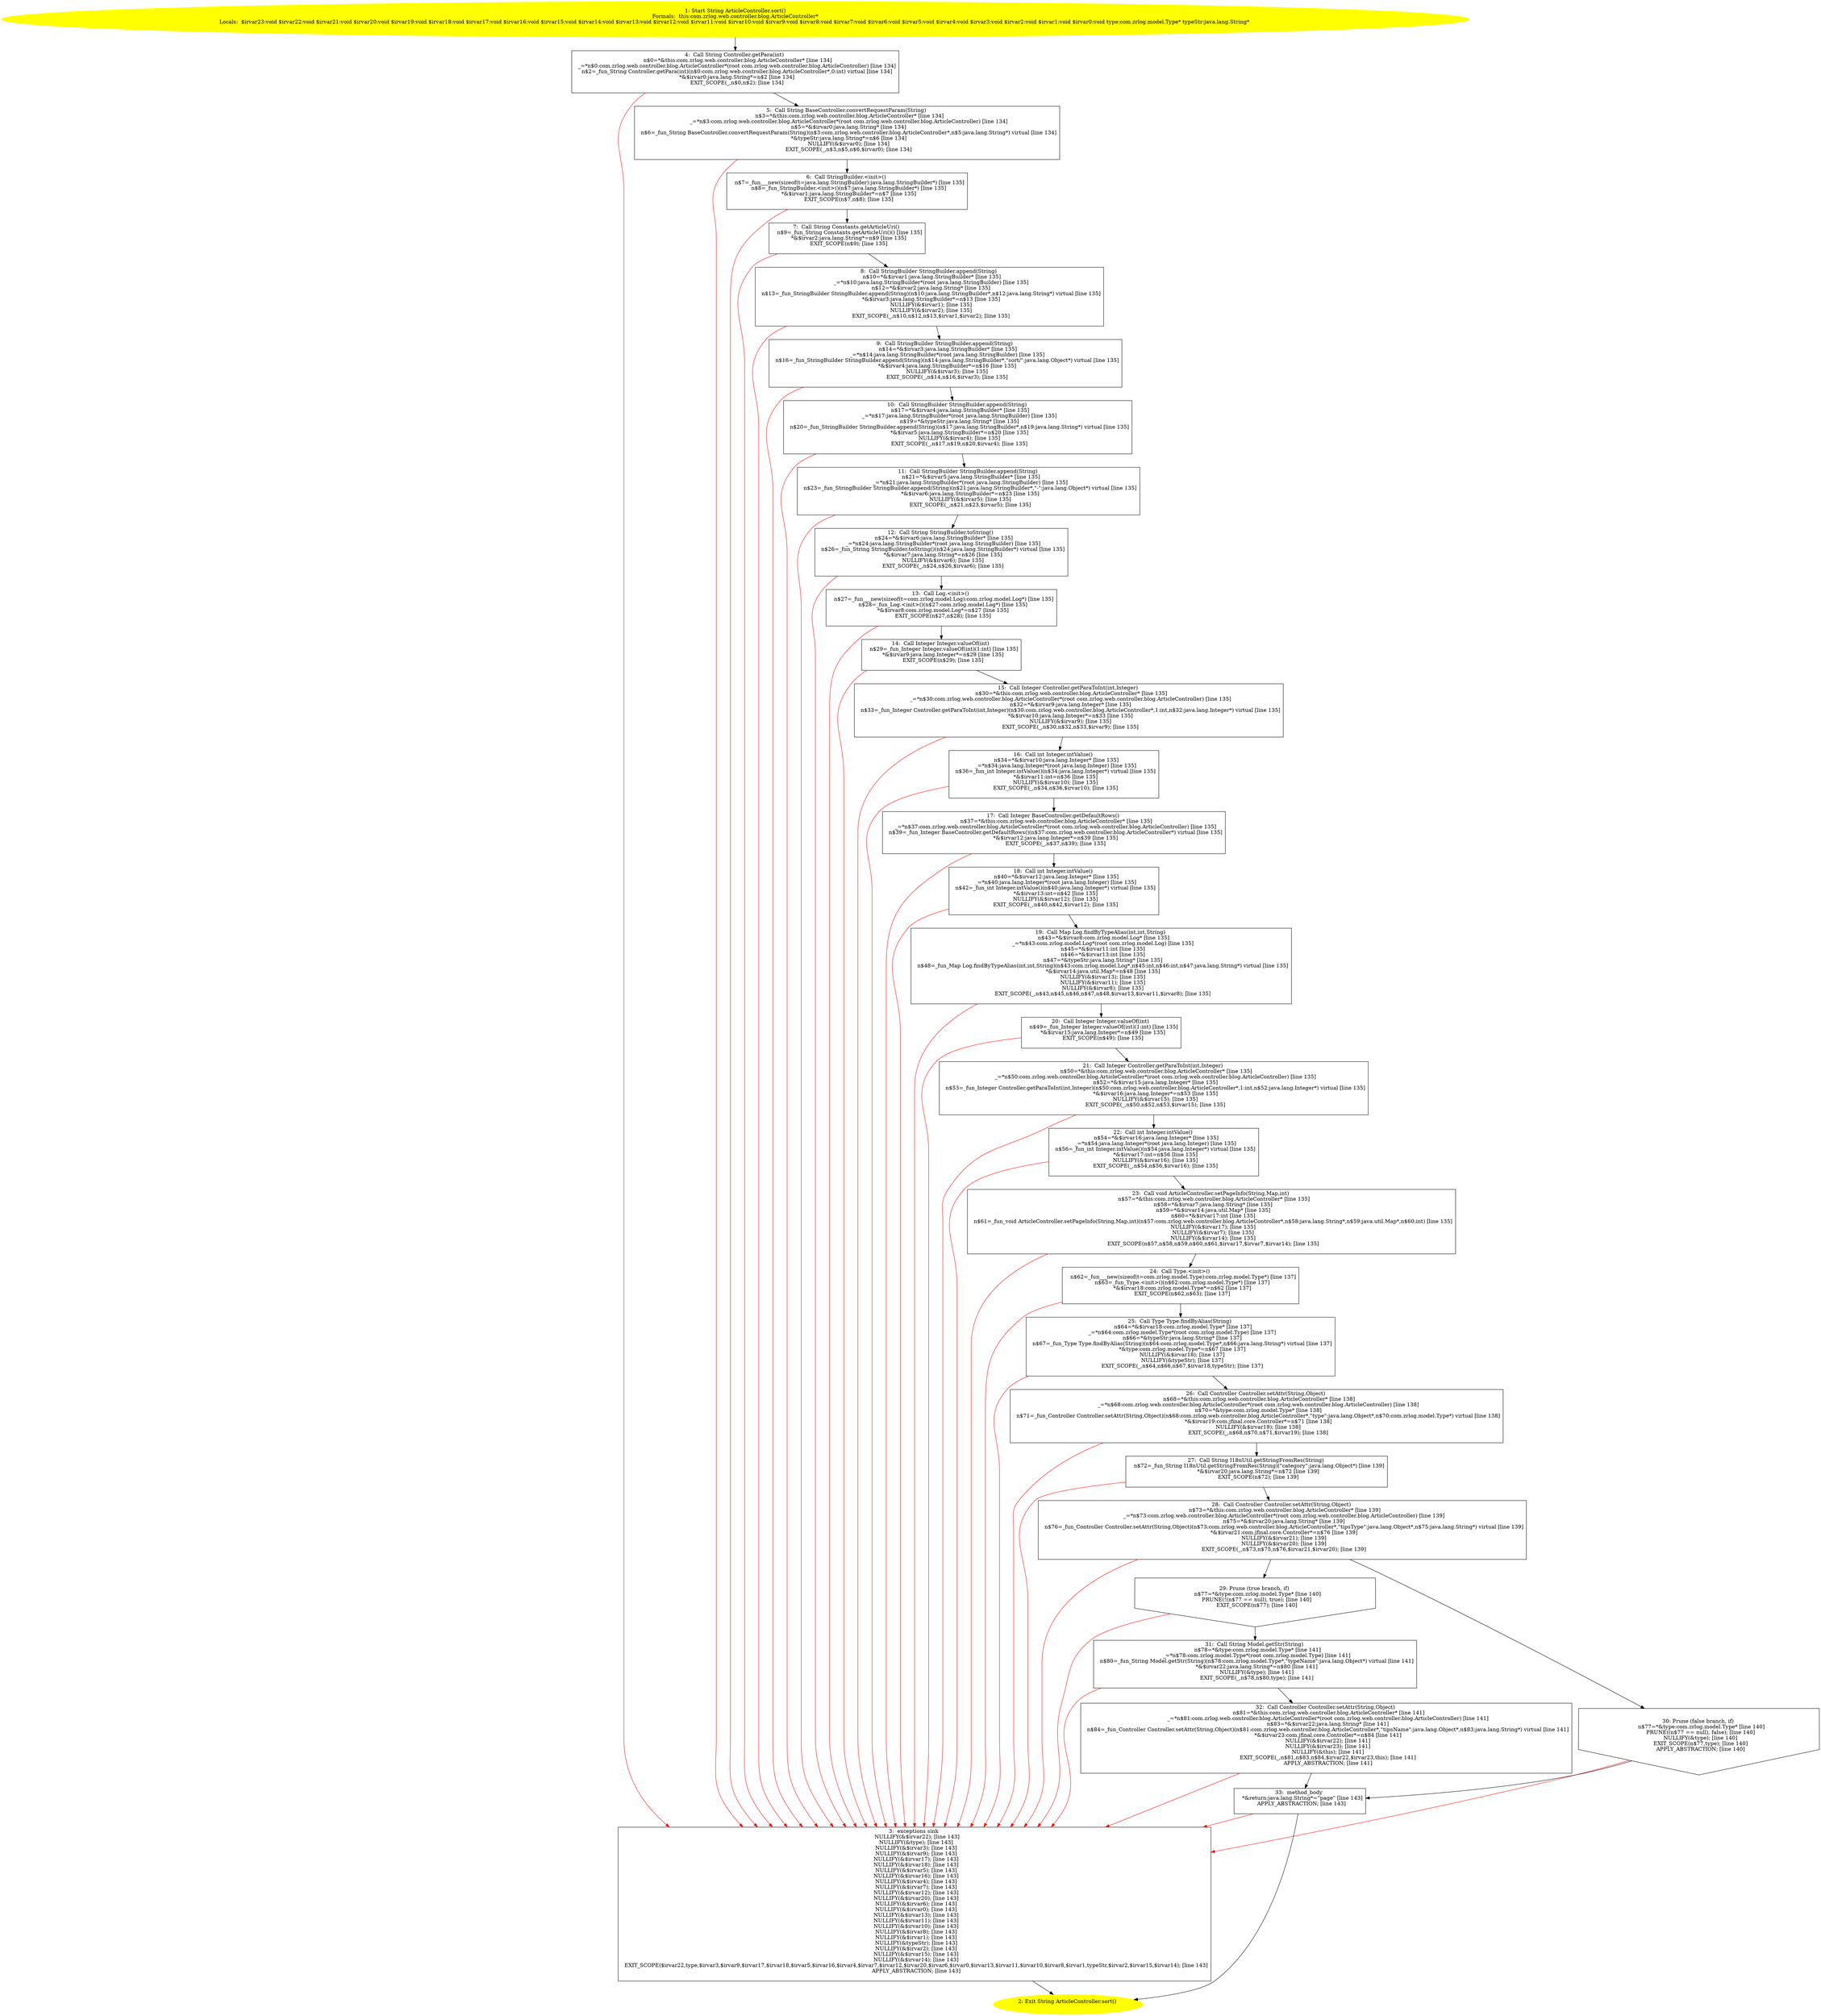 /* @generated */
digraph cfg {
"com.zrlog.web.controller.blog.ArticleController.sort():java.lang.String.31a23550a6ac3a9e0a73d990c2d5e914_1" [label="1: Start String ArticleController.sort()\nFormals:  this:com.zrlog.web.controller.blog.ArticleController*\nLocals:  $irvar23:void $irvar22:void $irvar21:void $irvar20:void $irvar19:void $irvar18:void $irvar17:void $irvar16:void $irvar15:void $irvar14:void $irvar13:void $irvar12:void $irvar11:void $irvar10:void $irvar9:void $irvar8:void $irvar7:void $irvar6:void $irvar5:void $irvar4:void $irvar3:void $irvar2:void $irvar1:void $irvar0:void type:com.zrlog.model.Type* typeStr:java.lang.String* \n  " color=yellow style=filled]
	

	 "com.zrlog.web.controller.blog.ArticleController.sort():java.lang.String.31a23550a6ac3a9e0a73d990c2d5e914_1" -> "com.zrlog.web.controller.blog.ArticleController.sort():java.lang.String.31a23550a6ac3a9e0a73d990c2d5e914_4" ;
"com.zrlog.web.controller.blog.ArticleController.sort():java.lang.String.31a23550a6ac3a9e0a73d990c2d5e914_2" [label="2: Exit String ArticleController.sort() \n  " color=yellow style=filled]
	

"com.zrlog.web.controller.blog.ArticleController.sort():java.lang.String.31a23550a6ac3a9e0a73d990c2d5e914_3" [label="3:  exceptions sink \n   NULLIFY(&$irvar22); [line 143]\n  NULLIFY(&type); [line 143]\n  NULLIFY(&$irvar3); [line 143]\n  NULLIFY(&$irvar9); [line 143]\n  NULLIFY(&$irvar17); [line 143]\n  NULLIFY(&$irvar18); [line 143]\n  NULLIFY(&$irvar5); [line 143]\n  NULLIFY(&$irvar16); [line 143]\n  NULLIFY(&$irvar4); [line 143]\n  NULLIFY(&$irvar7); [line 143]\n  NULLIFY(&$irvar12); [line 143]\n  NULLIFY(&$irvar20); [line 143]\n  NULLIFY(&$irvar6); [line 143]\n  NULLIFY(&$irvar0); [line 143]\n  NULLIFY(&$irvar13); [line 143]\n  NULLIFY(&$irvar11); [line 143]\n  NULLIFY(&$irvar10); [line 143]\n  NULLIFY(&$irvar8); [line 143]\n  NULLIFY(&$irvar1); [line 143]\n  NULLIFY(&typeStr); [line 143]\n  NULLIFY(&$irvar2); [line 143]\n  NULLIFY(&$irvar15); [line 143]\n  NULLIFY(&$irvar14); [line 143]\n  EXIT_SCOPE($irvar22,type,$irvar3,$irvar9,$irvar17,$irvar18,$irvar5,$irvar16,$irvar4,$irvar7,$irvar12,$irvar20,$irvar6,$irvar0,$irvar13,$irvar11,$irvar10,$irvar8,$irvar1,typeStr,$irvar2,$irvar15,$irvar14); [line 143]\n  APPLY_ABSTRACTION; [line 143]\n " shape="box"]
	

	 "com.zrlog.web.controller.blog.ArticleController.sort():java.lang.String.31a23550a6ac3a9e0a73d990c2d5e914_3" -> "com.zrlog.web.controller.blog.ArticleController.sort():java.lang.String.31a23550a6ac3a9e0a73d990c2d5e914_2" ;
"com.zrlog.web.controller.blog.ArticleController.sort():java.lang.String.31a23550a6ac3a9e0a73d990c2d5e914_4" [label="4:  Call String Controller.getPara(int) \n   n$0=*&this:com.zrlog.web.controller.blog.ArticleController* [line 134]\n  _=*n$0:com.zrlog.web.controller.blog.ArticleController*(root com.zrlog.web.controller.blog.ArticleController) [line 134]\n  n$2=_fun_String Controller.getPara(int)(n$0:com.zrlog.web.controller.blog.ArticleController*,0:int) virtual [line 134]\n  *&$irvar0:java.lang.String*=n$2 [line 134]\n  EXIT_SCOPE(_,n$0,n$2); [line 134]\n " shape="box"]
	

	 "com.zrlog.web.controller.blog.ArticleController.sort():java.lang.String.31a23550a6ac3a9e0a73d990c2d5e914_4" -> "com.zrlog.web.controller.blog.ArticleController.sort():java.lang.String.31a23550a6ac3a9e0a73d990c2d5e914_5" ;
	 "com.zrlog.web.controller.blog.ArticleController.sort():java.lang.String.31a23550a6ac3a9e0a73d990c2d5e914_4" -> "com.zrlog.web.controller.blog.ArticleController.sort():java.lang.String.31a23550a6ac3a9e0a73d990c2d5e914_3" [color="red" ];
"com.zrlog.web.controller.blog.ArticleController.sort():java.lang.String.31a23550a6ac3a9e0a73d990c2d5e914_5" [label="5:  Call String BaseController.convertRequestParam(String) \n   n$3=*&this:com.zrlog.web.controller.blog.ArticleController* [line 134]\n  _=*n$3:com.zrlog.web.controller.blog.ArticleController*(root com.zrlog.web.controller.blog.ArticleController) [line 134]\n  n$5=*&$irvar0:java.lang.String* [line 134]\n  n$6=_fun_String BaseController.convertRequestParam(String)(n$3:com.zrlog.web.controller.blog.ArticleController*,n$5:java.lang.String*) virtual [line 134]\n  *&typeStr:java.lang.String*=n$6 [line 134]\n  NULLIFY(&$irvar0); [line 134]\n  EXIT_SCOPE(_,n$3,n$5,n$6,$irvar0); [line 134]\n " shape="box"]
	

	 "com.zrlog.web.controller.blog.ArticleController.sort():java.lang.String.31a23550a6ac3a9e0a73d990c2d5e914_5" -> "com.zrlog.web.controller.blog.ArticleController.sort():java.lang.String.31a23550a6ac3a9e0a73d990c2d5e914_6" ;
	 "com.zrlog.web.controller.blog.ArticleController.sort():java.lang.String.31a23550a6ac3a9e0a73d990c2d5e914_5" -> "com.zrlog.web.controller.blog.ArticleController.sort():java.lang.String.31a23550a6ac3a9e0a73d990c2d5e914_3" [color="red" ];
"com.zrlog.web.controller.blog.ArticleController.sort():java.lang.String.31a23550a6ac3a9e0a73d990c2d5e914_6" [label="6:  Call StringBuilder.<init>() \n   n$7=_fun___new(sizeof(t=java.lang.StringBuilder):java.lang.StringBuilder*) [line 135]\n  n$8=_fun_StringBuilder.<init>()(n$7:java.lang.StringBuilder*) [line 135]\n  *&$irvar1:java.lang.StringBuilder*=n$7 [line 135]\n  EXIT_SCOPE(n$7,n$8); [line 135]\n " shape="box"]
	

	 "com.zrlog.web.controller.blog.ArticleController.sort():java.lang.String.31a23550a6ac3a9e0a73d990c2d5e914_6" -> "com.zrlog.web.controller.blog.ArticleController.sort():java.lang.String.31a23550a6ac3a9e0a73d990c2d5e914_7" ;
	 "com.zrlog.web.controller.blog.ArticleController.sort():java.lang.String.31a23550a6ac3a9e0a73d990c2d5e914_6" -> "com.zrlog.web.controller.blog.ArticleController.sort():java.lang.String.31a23550a6ac3a9e0a73d990c2d5e914_3" [color="red" ];
"com.zrlog.web.controller.blog.ArticleController.sort():java.lang.String.31a23550a6ac3a9e0a73d990c2d5e914_7" [label="7:  Call String Constants.getArticleUri() \n   n$9=_fun_String Constants.getArticleUri()() [line 135]\n  *&$irvar2:java.lang.String*=n$9 [line 135]\n  EXIT_SCOPE(n$9); [line 135]\n " shape="box"]
	

	 "com.zrlog.web.controller.blog.ArticleController.sort():java.lang.String.31a23550a6ac3a9e0a73d990c2d5e914_7" -> "com.zrlog.web.controller.blog.ArticleController.sort():java.lang.String.31a23550a6ac3a9e0a73d990c2d5e914_8" ;
	 "com.zrlog.web.controller.blog.ArticleController.sort():java.lang.String.31a23550a6ac3a9e0a73d990c2d5e914_7" -> "com.zrlog.web.controller.blog.ArticleController.sort():java.lang.String.31a23550a6ac3a9e0a73d990c2d5e914_3" [color="red" ];
"com.zrlog.web.controller.blog.ArticleController.sort():java.lang.String.31a23550a6ac3a9e0a73d990c2d5e914_8" [label="8:  Call StringBuilder StringBuilder.append(String) \n   n$10=*&$irvar1:java.lang.StringBuilder* [line 135]\n  _=*n$10:java.lang.StringBuilder*(root java.lang.StringBuilder) [line 135]\n  n$12=*&$irvar2:java.lang.String* [line 135]\n  n$13=_fun_StringBuilder StringBuilder.append(String)(n$10:java.lang.StringBuilder*,n$12:java.lang.String*) virtual [line 135]\n  *&$irvar3:java.lang.StringBuilder*=n$13 [line 135]\n  NULLIFY(&$irvar1); [line 135]\n  NULLIFY(&$irvar2); [line 135]\n  EXIT_SCOPE(_,n$10,n$12,n$13,$irvar1,$irvar2); [line 135]\n " shape="box"]
	

	 "com.zrlog.web.controller.blog.ArticleController.sort():java.lang.String.31a23550a6ac3a9e0a73d990c2d5e914_8" -> "com.zrlog.web.controller.blog.ArticleController.sort():java.lang.String.31a23550a6ac3a9e0a73d990c2d5e914_9" ;
	 "com.zrlog.web.controller.blog.ArticleController.sort():java.lang.String.31a23550a6ac3a9e0a73d990c2d5e914_8" -> "com.zrlog.web.controller.blog.ArticleController.sort():java.lang.String.31a23550a6ac3a9e0a73d990c2d5e914_3" [color="red" ];
"com.zrlog.web.controller.blog.ArticleController.sort():java.lang.String.31a23550a6ac3a9e0a73d990c2d5e914_9" [label="9:  Call StringBuilder StringBuilder.append(String) \n   n$14=*&$irvar3:java.lang.StringBuilder* [line 135]\n  _=*n$14:java.lang.StringBuilder*(root java.lang.StringBuilder) [line 135]\n  n$16=_fun_StringBuilder StringBuilder.append(String)(n$14:java.lang.StringBuilder*,\"sort/\":java.lang.Object*) virtual [line 135]\n  *&$irvar4:java.lang.StringBuilder*=n$16 [line 135]\n  NULLIFY(&$irvar3); [line 135]\n  EXIT_SCOPE(_,n$14,n$16,$irvar3); [line 135]\n " shape="box"]
	

	 "com.zrlog.web.controller.blog.ArticleController.sort():java.lang.String.31a23550a6ac3a9e0a73d990c2d5e914_9" -> "com.zrlog.web.controller.blog.ArticleController.sort():java.lang.String.31a23550a6ac3a9e0a73d990c2d5e914_10" ;
	 "com.zrlog.web.controller.blog.ArticleController.sort():java.lang.String.31a23550a6ac3a9e0a73d990c2d5e914_9" -> "com.zrlog.web.controller.blog.ArticleController.sort():java.lang.String.31a23550a6ac3a9e0a73d990c2d5e914_3" [color="red" ];
"com.zrlog.web.controller.blog.ArticleController.sort():java.lang.String.31a23550a6ac3a9e0a73d990c2d5e914_10" [label="10:  Call StringBuilder StringBuilder.append(String) \n   n$17=*&$irvar4:java.lang.StringBuilder* [line 135]\n  _=*n$17:java.lang.StringBuilder*(root java.lang.StringBuilder) [line 135]\n  n$19=*&typeStr:java.lang.String* [line 135]\n  n$20=_fun_StringBuilder StringBuilder.append(String)(n$17:java.lang.StringBuilder*,n$19:java.lang.String*) virtual [line 135]\n  *&$irvar5:java.lang.StringBuilder*=n$20 [line 135]\n  NULLIFY(&$irvar4); [line 135]\n  EXIT_SCOPE(_,n$17,n$19,n$20,$irvar4); [line 135]\n " shape="box"]
	

	 "com.zrlog.web.controller.blog.ArticleController.sort():java.lang.String.31a23550a6ac3a9e0a73d990c2d5e914_10" -> "com.zrlog.web.controller.blog.ArticleController.sort():java.lang.String.31a23550a6ac3a9e0a73d990c2d5e914_11" ;
	 "com.zrlog.web.controller.blog.ArticleController.sort():java.lang.String.31a23550a6ac3a9e0a73d990c2d5e914_10" -> "com.zrlog.web.controller.blog.ArticleController.sort():java.lang.String.31a23550a6ac3a9e0a73d990c2d5e914_3" [color="red" ];
"com.zrlog.web.controller.blog.ArticleController.sort():java.lang.String.31a23550a6ac3a9e0a73d990c2d5e914_11" [label="11:  Call StringBuilder StringBuilder.append(String) \n   n$21=*&$irvar5:java.lang.StringBuilder* [line 135]\n  _=*n$21:java.lang.StringBuilder*(root java.lang.StringBuilder) [line 135]\n  n$23=_fun_StringBuilder StringBuilder.append(String)(n$21:java.lang.StringBuilder*,\"-\":java.lang.Object*) virtual [line 135]\n  *&$irvar6:java.lang.StringBuilder*=n$23 [line 135]\n  NULLIFY(&$irvar5); [line 135]\n  EXIT_SCOPE(_,n$21,n$23,$irvar5); [line 135]\n " shape="box"]
	

	 "com.zrlog.web.controller.blog.ArticleController.sort():java.lang.String.31a23550a6ac3a9e0a73d990c2d5e914_11" -> "com.zrlog.web.controller.blog.ArticleController.sort():java.lang.String.31a23550a6ac3a9e0a73d990c2d5e914_12" ;
	 "com.zrlog.web.controller.blog.ArticleController.sort():java.lang.String.31a23550a6ac3a9e0a73d990c2d5e914_11" -> "com.zrlog.web.controller.blog.ArticleController.sort():java.lang.String.31a23550a6ac3a9e0a73d990c2d5e914_3" [color="red" ];
"com.zrlog.web.controller.blog.ArticleController.sort():java.lang.String.31a23550a6ac3a9e0a73d990c2d5e914_12" [label="12:  Call String StringBuilder.toString() \n   n$24=*&$irvar6:java.lang.StringBuilder* [line 135]\n  _=*n$24:java.lang.StringBuilder*(root java.lang.StringBuilder) [line 135]\n  n$26=_fun_String StringBuilder.toString()(n$24:java.lang.StringBuilder*) virtual [line 135]\n  *&$irvar7:java.lang.String*=n$26 [line 135]\n  NULLIFY(&$irvar6); [line 135]\n  EXIT_SCOPE(_,n$24,n$26,$irvar6); [line 135]\n " shape="box"]
	

	 "com.zrlog.web.controller.blog.ArticleController.sort():java.lang.String.31a23550a6ac3a9e0a73d990c2d5e914_12" -> "com.zrlog.web.controller.blog.ArticleController.sort():java.lang.String.31a23550a6ac3a9e0a73d990c2d5e914_13" ;
	 "com.zrlog.web.controller.blog.ArticleController.sort():java.lang.String.31a23550a6ac3a9e0a73d990c2d5e914_12" -> "com.zrlog.web.controller.blog.ArticleController.sort():java.lang.String.31a23550a6ac3a9e0a73d990c2d5e914_3" [color="red" ];
"com.zrlog.web.controller.blog.ArticleController.sort():java.lang.String.31a23550a6ac3a9e0a73d990c2d5e914_13" [label="13:  Call Log.<init>() \n   n$27=_fun___new(sizeof(t=com.zrlog.model.Log):com.zrlog.model.Log*) [line 135]\n  n$28=_fun_Log.<init>()(n$27:com.zrlog.model.Log*) [line 135]\n  *&$irvar8:com.zrlog.model.Log*=n$27 [line 135]\n  EXIT_SCOPE(n$27,n$28); [line 135]\n " shape="box"]
	

	 "com.zrlog.web.controller.blog.ArticleController.sort():java.lang.String.31a23550a6ac3a9e0a73d990c2d5e914_13" -> "com.zrlog.web.controller.blog.ArticleController.sort():java.lang.String.31a23550a6ac3a9e0a73d990c2d5e914_14" ;
	 "com.zrlog.web.controller.blog.ArticleController.sort():java.lang.String.31a23550a6ac3a9e0a73d990c2d5e914_13" -> "com.zrlog.web.controller.blog.ArticleController.sort():java.lang.String.31a23550a6ac3a9e0a73d990c2d5e914_3" [color="red" ];
"com.zrlog.web.controller.blog.ArticleController.sort():java.lang.String.31a23550a6ac3a9e0a73d990c2d5e914_14" [label="14:  Call Integer Integer.valueOf(int) \n   n$29=_fun_Integer Integer.valueOf(int)(1:int) [line 135]\n  *&$irvar9:java.lang.Integer*=n$29 [line 135]\n  EXIT_SCOPE(n$29); [line 135]\n " shape="box"]
	

	 "com.zrlog.web.controller.blog.ArticleController.sort():java.lang.String.31a23550a6ac3a9e0a73d990c2d5e914_14" -> "com.zrlog.web.controller.blog.ArticleController.sort():java.lang.String.31a23550a6ac3a9e0a73d990c2d5e914_15" ;
	 "com.zrlog.web.controller.blog.ArticleController.sort():java.lang.String.31a23550a6ac3a9e0a73d990c2d5e914_14" -> "com.zrlog.web.controller.blog.ArticleController.sort():java.lang.String.31a23550a6ac3a9e0a73d990c2d5e914_3" [color="red" ];
"com.zrlog.web.controller.blog.ArticleController.sort():java.lang.String.31a23550a6ac3a9e0a73d990c2d5e914_15" [label="15:  Call Integer Controller.getParaToInt(int,Integer) \n   n$30=*&this:com.zrlog.web.controller.blog.ArticleController* [line 135]\n  _=*n$30:com.zrlog.web.controller.blog.ArticleController*(root com.zrlog.web.controller.blog.ArticleController) [line 135]\n  n$32=*&$irvar9:java.lang.Integer* [line 135]\n  n$33=_fun_Integer Controller.getParaToInt(int,Integer)(n$30:com.zrlog.web.controller.blog.ArticleController*,1:int,n$32:java.lang.Integer*) virtual [line 135]\n  *&$irvar10:java.lang.Integer*=n$33 [line 135]\n  NULLIFY(&$irvar9); [line 135]\n  EXIT_SCOPE(_,n$30,n$32,n$33,$irvar9); [line 135]\n " shape="box"]
	

	 "com.zrlog.web.controller.blog.ArticleController.sort():java.lang.String.31a23550a6ac3a9e0a73d990c2d5e914_15" -> "com.zrlog.web.controller.blog.ArticleController.sort():java.lang.String.31a23550a6ac3a9e0a73d990c2d5e914_16" ;
	 "com.zrlog.web.controller.blog.ArticleController.sort():java.lang.String.31a23550a6ac3a9e0a73d990c2d5e914_15" -> "com.zrlog.web.controller.blog.ArticleController.sort():java.lang.String.31a23550a6ac3a9e0a73d990c2d5e914_3" [color="red" ];
"com.zrlog.web.controller.blog.ArticleController.sort():java.lang.String.31a23550a6ac3a9e0a73d990c2d5e914_16" [label="16:  Call int Integer.intValue() \n   n$34=*&$irvar10:java.lang.Integer* [line 135]\n  _=*n$34:java.lang.Integer*(root java.lang.Integer) [line 135]\n  n$36=_fun_int Integer.intValue()(n$34:java.lang.Integer*) virtual [line 135]\n  *&$irvar11:int=n$36 [line 135]\n  NULLIFY(&$irvar10); [line 135]\n  EXIT_SCOPE(_,n$34,n$36,$irvar10); [line 135]\n " shape="box"]
	

	 "com.zrlog.web.controller.blog.ArticleController.sort():java.lang.String.31a23550a6ac3a9e0a73d990c2d5e914_16" -> "com.zrlog.web.controller.blog.ArticleController.sort():java.lang.String.31a23550a6ac3a9e0a73d990c2d5e914_17" ;
	 "com.zrlog.web.controller.blog.ArticleController.sort():java.lang.String.31a23550a6ac3a9e0a73d990c2d5e914_16" -> "com.zrlog.web.controller.blog.ArticleController.sort():java.lang.String.31a23550a6ac3a9e0a73d990c2d5e914_3" [color="red" ];
"com.zrlog.web.controller.blog.ArticleController.sort():java.lang.String.31a23550a6ac3a9e0a73d990c2d5e914_17" [label="17:  Call Integer BaseController.getDefaultRows() \n   n$37=*&this:com.zrlog.web.controller.blog.ArticleController* [line 135]\n  _=*n$37:com.zrlog.web.controller.blog.ArticleController*(root com.zrlog.web.controller.blog.ArticleController) [line 135]\n  n$39=_fun_Integer BaseController.getDefaultRows()(n$37:com.zrlog.web.controller.blog.ArticleController*) virtual [line 135]\n  *&$irvar12:java.lang.Integer*=n$39 [line 135]\n  EXIT_SCOPE(_,n$37,n$39); [line 135]\n " shape="box"]
	

	 "com.zrlog.web.controller.blog.ArticleController.sort():java.lang.String.31a23550a6ac3a9e0a73d990c2d5e914_17" -> "com.zrlog.web.controller.blog.ArticleController.sort():java.lang.String.31a23550a6ac3a9e0a73d990c2d5e914_18" ;
	 "com.zrlog.web.controller.blog.ArticleController.sort():java.lang.String.31a23550a6ac3a9e0a73d990c2d5e914_17" -> "com.zrlog.web.controller.blog.ArticleController.sort():java.lang.String.31a23550a6ac3a9e0a73d990c2d5e914_3" [color="red" ];
"com.zrlog.web.controller.blog.ArticleController.sort():java.lang.String.31a23550a6ac3a9e0a73d990c2d5e914_18" [label="18:  Call int Integer.intValue() \n   n$40=*&$irvar12:java.lang.Integer* [line 135]\n  _=*n$40:java.lang.Integer*(root java.lang.Integer) [line 135]\n  n$42=_fun_int Integer.intValue()(n$40:java.lang.Integer*) virtual [line 135]\n  *&$irvar13:int=n$42 [line 135]\n  NULLIFY(&$irvar12); [line 135]\n  EXIT_SCOPE(_,n$40,n$42,$irvar12); [line 135]\n " shape="box"]
	

	 "com.zrlog.web.controller.blog.ArticleController.sort():java.lang.String.31a23550a6ac3a9e0a73d990c2d5e914_18" -> "com.zrlog.web.controller.blog.ArticleController.sort():java.lang.String.31a23550a6ac3a9e0a73d990c2d5e914_19" ;
	 "com.zrlog.web.controller.blog.ArticleController.sort():java.lang.String.31a23550a6ac3a9e0a73d990c2d5e914_18" -> "com.zrlog.web.controller.blog.ArticleController.sort():java.lang.String.31a23550a6ac3a9e0a73d990c2d5e914_3" [color="red" ];
"com.zrlog.web.controller.blog.ArticleController.sort():java.lang.String.31a23550a6ac3a9e0a73d990c2d5e914_19" [label="19:  Call Map Log.findByTypeAlias(int,int,String) \n   n$43=*&$irvar8:com.zrlog.model.Log* [line 135]\n  _=*n$43:com.zrlog.model.Log*(root com.zrlog.model.Log) [line 135]\n  n$45=*&$irvar11:int [line 135]\n  n$46=*&$irvar13:int [line 135]\n  n$47=*&typeStr:java.lang.String* [line 135]\n  n$48=_fun_Map Log.findByTypeAlias(int,int,String)(n$43:com.zrlog.model.Log*,n$45:int,n$46:int,n$47:java.lang.String*) virtual [line 135]\n  *&$irvar14:java.util.Map*=n$48 [line 135]\n  NULLIFY(&$irvar13); [line 135]\n  NULLIFY(&$irvar11); [line 135]\n  NULLIFY(&$irvar8); [line 135]\n  EXIT_SCOPE(_,n$43,n$45,n$46,n$47,n$48,$irvar13,$irvar11,$irvar8); [line 135]\n " shape="box"]
	

	 "com.zrlog.web.controller.blog.ArticleController.sort():java.lang.String.31a23550a6ac3a9e0a73d990c2d5e914_19" -> "com.zrlog.web.controller.blog.ArticleController.sort():java.lang.String.31a23550a6ac3a9e0a73d990c2d5e914_20" ;
	 "com.zrlog.web.controller.blog.ArticleController.sort():java.lang.String.31a23550a6ac3a9e0a73d990c2d5e914_19" -> "com.zrlog.web.controller.blog.ArticleController.sort():java.lang.String.31a23550a6ac3a9e0a73d990c2d5e914_3" [color="red" ];
"com.zrlog.web.controller.blog.ArticleController.sort():java.lang.String.31a23550a6ac3a9e0a73d990c2d5e914_20" [label="20:  Call Integer Integer.valueOf(int) \n   n$49=_fun_Integer Integer.valueOf(int)(1:int) [line 135]\n  *&$irvar15:java.lang.Integer*=n$49 [line 135]\n  EXIT_SCOPE(n$49); [line 135]\n " shape="box"]
	

	 "com.zrlog.web.controller.blog.ArticleController.sort():java.lang.String.31a23550a6ac3a9e0a73d990c2d5e914_20" -> "com.zrlog.web.controller.blog.ArticleController.sort():java.lang.String.31a23550a6ac3a9e0a73d990c2d5e914_21" ;
	 "com.zrlog.web.controller.blog.ArticleController.sort():java.lang.String.31a23550a6ac3a9e0a73d990c2d5e914_20" -> "com.zrlog.web.controller.blog.ArticleController.sort():java.lang.String.31a23550a6ac3a9e0a73d990c2d5e914_3" [color="red" ];
"com.zrlog.web.controller.blog.ArticleController.sort():java.lang.String.31a23550a6ac3a9e0a73d990c2d5e914_21" [label="21:  Call Integer Controller.getParaToInt(int,Integer) \n   n$50=*&this:com.zrlog.web.controller.blog.ArticleController* [line 135]\n  _=*n$50:com.zrlog.web.controller.blog.ArticleController*(root com.zrlog.web.controller.blog.ArticleController) [line 135]\n  n$52=*&$irvar15:java.lang.Integer* [line 135]\n  n$53=_fun_Integer Controller.getParaToInt(int,Integer)(n$50:com.zrlog.web.controller.blog.ArticleController*,1:int,n$52:java.lang.Integer*) virtual [line 135]\n  *&$irvar16:java.lang.Integer*=n$53 [line 135]\n  NULLIFY(&$irvar15); [line 135]\n  EXIT_SCOPE(_,n$50,n$52,n$53,$irvar15); [line 135]\n " shape="box"]
	

	 "com.zrlog.web.controller.blog.ArticleController.sort():java.lang.String.31a23550a6ac3a9e0a73d990c2d5e914_21" -> "com.zrlog.web.controller.blog.ArticleController.sort():java.lang.String.31a23550a6ac3a9e0a73d990c2d5e914_22" ;
	 "com.zrlog.web.controller.blog.ArticleController.sort():java.lang.String.31a23550a6ac3a9e0a73d990c2d5e914_21" -> "com.zrlog.web.controller.blog.ArticleController.sort():java.lang.String.31a23550a6ac3a9e0a73d990c2d5e914_3" [color="red" ];
"com.zrlog.web.controller.blog.ArticleController.sort():java.lang.String.31a23550a6ac3a9e0a73d990c2d5e914_22" [label="22:  Call int Integer.intValue() \n   n$54=*&$irvar16:java.lang.Integer* [line 135]\n  _=*n$54:java.lang.Integer*(root java.lang.Integer) [line 135]\n  n$56=_fun_int Integer.intValue()(n$54:java.lang.Integer*) virtual [line 135]\n  *&$irvar17:int=n$56 [line 135]\n  NULLIFY(&$irvar16); [line 135]\n  EXIT_SCOPE(_,n$54,n$56,$irvar16); [line 135]\n " shape="box"]
	

	 "com.zrlog.web.controller.blog.ArticleController.sort():java.lang.String.31a23550a6ac3a9e0a73d990c2d5e914_22" -> "com.zrlog.web.controller.blog.ArticleController.sort():java.lang.String.31a23550a6ac3a9e0a73d990c2d5e914_23" ;
	 "com.zrlog.web.controller.blog.ArticleController.sort():java.lang.String.31a23550a6ac3a9e0a73d990c2d5e914_22" -> "com.zrlog.web.controller.blog.ArticleController.sort():java.lang.String.31a23550a6ac3a9e0a73d990c2d5e914_3" [color="red" ];
"com.zrlog.web.controller.blog.ArticleController.sort():java.lang.String.31a23550a6ac3a9e0a73d990c2d5e914_23" [label="23:  Call void ArticleController.setPageInfo(String,Map,int) \n   n$57=*&this:com.zrlog.web.controller.blog.ArticleController* [line 135]\n  n$58=*&$irvar7:java.lang.String* [line 135]\n  n$59=*&$irvar14:java.util.Map* [line 135]\n  n$60=*&$irvar17:int [line 135]\n  n$61=_fun_void ArticleController.setPageInfo(String,Map,int)(n$57:com.zrlog.web.controller.blog.ArticleController*,n$58:java.lang.String*,n$59:java.util.Map*,n$60:int) [line 135]\n  NULLIFY(&$irvar17); [line 135]\n  NULLIFY(&$irvar7); [line 135]\n  NULLIFY(&$irvar14); [line 135]\n  EXIT_SCOPE(n$57,n$58,n$59,n$60,n$61,$irvar17,$irvar7,$irvar14); [line 135]\n " shape="box"]
	

	 "com.zrlog.web.controller.blog.ArticleController.sort():java.lang.String.31a23550a6ac3a9e0a73d990c2d5e914_23" -> "com.zrlog.web.controller.blog.ArticleController.sort():java.lang.String.31a23550a6ac3a9e0a73d990c2d5e914_24" ;
	 "com.zrlog.web.controller.blog.ArticleController.sort():java.lang.String.31a23550a6ac3a9e0a73d990c2d5e914_23" -> "com.zrlog.web.controller.blog.ArticleController.sort():java.lang.String.31a23550a6ac3a9e0a73d990c2d5e914_3" [color="red" ];
"com.zrlog.web.controller.blog.ArticleController.sort():java.lang.String.31a23550a6ac3a9e0a73d990c2d5e914_24" [label="24:  Call Type.<init>() \n   n$62=_fun___new(sizeof(t=com.zrlog.model.Type):com.zrlog.model.Type*) [line 137]\n  n$63=_fun_Type.<init>()(n$62:com.zrlog.model.Type*) [line 137]\n  *&$irvar18:com.zrlog.model.Type*=n$62 [line 137]\n  EXIT_SCOPE(n$62,n$63); [line 137]\n " shape="box"]
	

	 "com.zrlog.web.controller.blog.ArticleController.sort():java.lang.String.31a23550a6ac3a9e0a73d990c2d5e914_24" -> "com.zrlog.web.controller.blog.ArticleController.sort():java.lang.String.31a23550a6ac3a9e0a73d990c2d5e914_25" ;
	 "com.zrlog.web.controller.blog.ArticleController.sort():java.lang.String.31a23550a6ac3a9e0a73d990c2d5e914_24" -> "com.zrlog.web.controller.blog.ArticleController.sort():java.lang.String.31a23550a6ac3a9e0a73d990c2d5e914_3" [color="red" ];
"com.zrlog.web.controller.blog.ArticleController.sort():java.lang.String.31a23550a6ac3a9e0a73d990c2d5e914_25" [label="25:  Call Type Type.findByAlias(String) \n   n$64=*&$irvar18:com.zrlog.model.Type* [line 137]\n  _=*n$64:com.zrlog.model.Type*(root com.zrlog.model.Type) [line 137]\n  n$66=*&typeStr:java.lang.String* [line 137]\n  n$67=_fun_Type Type.findByAlias(String)(n$64:com.zrlog.model.Type*,n$66:java.lang.String*) virtual [line 137]\n  *&type:com.zrlog.model.Type*=n$67 [line 137]\n  NULLIFY(&$irvar18); [line 137]\n  NULLIFY(&typeStr); [line 137]\n  EXIT_SCOPE(_,n$64,n$66,n$67,$irvar18,typeStr); [line 137]\n " shape="box"]
	

	 "com.zrlog.web.controller.blog.ArticleController.sort():java.lang.String.31a23550a6ac3a9e0a73d990c2d5e914_25" -> "com.zrlog.web.controller.blog.ArticleController.sort():java.lang.String.31a23550a6ac3a9e0a73d990c2d5e914_26" ;
	 "com.zrlog.web.controller.blog.ArticleController.sort():java.lang.String.31a23550a6ac3a9e0a73d990c2d5e914_25" -> "com.zrlog.web.controller.blog.ArticleController.sort():java.lang.String.31a23550a6ac3a9e0a73d990c2d5e914_3" [color="red" ];
"com.zrlog.web.controller.blog.ArticleController.sort():java.lang.String.31a23550a6ac3a9e0a73d990c2d5e914_26" [label="26:  Call Controller Controller.setAttr(String,Object) \n   n$68=*&this:com.zrlog.web.controller.blog.ArticleController* [line 138]\n  _=*n$68:com.zrlog.web.controller.blog.ArticleController*(root com.zrlog.web.controller.blog.ArticleController) [line 138]\n  n$70=*&type:com.zrlog.model.Type* [line 138]\n  n$71=_fun_Controller Controller.setAttr(String,Object)(n$68:com.zrlog.web.controller.blog.ArticleController*,\"type\":java.lang.Object*,n$70:com.zrlog.model.Type*) virtual [line 138]\n  *&$irvar19:com.jfinal.core.Controller*=n$71 [line 138]\n  NULLIFY(&$irvar19); [line 138]\n  EXIT_SCOPE(_,n$68,n$70,n$71,$irvar19); [line 138]\n " shape="box"]
	

	 "com.zrlog.web.controller.blog.ArticleController.sort():java.lang.String.31a23550a6ac3a9e0a73d990c2d5e914_26" -> "com.zrlog.web.controller.blog.ArticleController.sort():java.lang.String.31a23550a6ac3a9e0a73d990c2d5e914_27" ;
	 "com.zrlog.web.controller.blog.ArticleController.sort():java.lang.String.31a23550a6ac3a9e0a73d990c2d5e914_26" -> "com.zrlog.web.controller.blog.ArticleController.sort():java.lang.String.31a23550a6ac3a9e0a73d990c2d5e914_3" [color="red" ];
"com.zrlog.web.controller.blog.ArticleController.sort():java.lang.String.31a23550a6ac3a9e0a73d990c2d5e914_27" [label="27:  Call String I18nUtil.getStringFromRes(String) \n   n$72=_fun_String I18nUtil.getStringFromRes(String)(\"category\":java.lang.Object*) [line 139]\n  *&$irvar20:java.lang.String*=n$72 [line 139]\n  EXIT_SCOPE(n$72); [line 139]\n " shape="box"]
	

	 "com.zrlog.web.controller.blog.ArticleController.sort():java.lang.String.31a23550a6ac3a9e0a73d990c2d5e914_27" -> "com.zrlog.web.controller.blog.ArticleController.sort():java.lang.String.31a23550a6ac3a9e0a73d990c2d5e914_28" ;
	 "com.zrlog.web.controller.blog.ArticleController.sort():java.lang.String.31a23550a6ac3a9e0a73d990c2d5e914_27" -> "com.zrlog.web.controller.blog.ArticleController.sort():java.lang.String.31a23550a6ac3a9e0a73d990c2d5e914_3" [color="red" ];
"com.zrlog.web.controller.blog.ArticleController.sort():java.lang.String.31a23550a6ac3a9e0a73d990c2d5e914_28" [label="28:  Call Controller Controller.setAttr(String,Object) \n   n$73=*&this:com.zrlog.web.controller.blog.ArticleController* [line 139]\n  _=*n$73:com.zrlog.web.controller.blog.ArticleController*(root com.zrlog.web.controller.blog.ArticleController) [line 139]\n  n$75=*&$irvar20:java.lang.String* [line 139]\n  n$76=_fun_Controller Controller.setAttr(String,Object)(n$73:com.zrlog.web.controller.blog.ArticleController*,\"tipsType\":java.lang.Object*,n$75:java.lang.String*) virtual [line 139]\n  *&$irvar21:com.jfinal.core.Controller*=n$76 [line 139]\n  NULLIFY(&$irvar21); [line 139]\n  NULLIFY(&$irvar20); [line 139]\n  EXIT_SCOPE(_,n$73,n$75,n$76,$irvar21,$irvar20); [line 139]\n " shape="box"]
	

	 "com.zrlog.web.controller.blog.ArticleController.sort():java.lang.String.31a23550a6ac3a9e0a73d990c2d5e914_28" -> "com.zrlog.web.controller.blog.ArticleController.sort():java.lang.String.31a23550a6ac3a9e0a73d990c2d5e914_29" ;
	 "com.zrlog.web.controller.blog.ArticleController.sort():java.lang.String.31a23550a6ac3a9e0a73d990c2d5e914_28" -> "com.zrlog.web.controller.blog.ArticleController.sort():java.lang.String.31a23550a6ac3a9e0a73d990c2d5e914_30" ;
	 "com.zrlog.web.controller.blog.ArticleController.sort():java.lang.String.31a23550a6ac3a9e0a73d990c2d5e914_28" -> "com.zrlog.web.controller.blog.ArticleController.sort():java.lang.String.31a23550a6ac3a9e0a73d990c2d5e914_3" [color="red" ];
"com.zrlog.web.controller.blog.ArticleController.sort():java.lang.String.31a23550a6ac3a9e0a73d990c2d5e914_29" [label="29: Prune (true branch, if) \n   n$77=*&type:com.zrlog.model.Type* [line 140]\n  PRUNE(!(n$77 == null), true); [line 140]\n  EXIT_SCOPE(n$77); [line 140]\n " shape="invhouse"]
	

	 "com.zrlog.web.controller.blog.ArticleController.sort():java.lang.String.31a23550a6ac3a9e0a73d990c2d5e914_29" -> "com.zrlog.web.controller.blog.ArticleController.sort():java.lang.String.31a23550a6ac3a9e0a73d990c2d5e914_31" ;
	 "com.zrlog.web.controller.blog.ArticleController.sort():java.lang.String.31a23550a6ac3a9e0a73d990c2d5e914_29" -> "com.zrlog.web.controller.blog.ArticleController.sort():java.lang.String.31a23550a6ac3a9e0a73d990c2d5e914_3" [color="red" ];
"com.zrlog.web.controller.blog.ArticleController.sort():java.lang.String.31a23550a6ac3a9e0a73d990c2d5e914_30" [label="30: Prune (false branch, if) \n   n$77=*&type:com.zrlog.model.Type* [line 140]\n  PRUNE((n$77 == null), false); [line 140]\n  NULLIFY(&type); [line 140]\n  EXIT_SCOPE(n$77,type); [line 140]\n  APPLY_ABSTRACTION; [line 140]\n " shape="invhouse"]
	

	 "com.zrlog.web.controller.blog.ArticleController.sort():java.lang.String.31a23550a6ac3a9e0a73d990c2d5e914_30" -> "com.zrlog.web.controller.blog.ArticleController.sort():java.lang.String.31a23550a6ac3a9e0a73d990c2d5e914_33" ;
	 "com.zrlog.web.controller.blog.ArticleController.sort():java.lang.String.31a23550a6ac3a9e0a73d990c2d5e914_30" -> "com.zrlog.web.controller.blog.ArticleController.sort():java.lang.String.31a23550a6ac3a9e0a73d990c2d5e914_3" [color="red" ];
"com.zrlog.web.controller.blog.ArticleController.sort():java.lang.String.31a23550a6ac3a9e0a73d990c2d5e914_31" [label="31:  Call String Model.getStr(String) \n   n$78=*&type:com.zrlog.model.Type* [line 141]\n  _=*n$78:com.zrlog.model.Type*(root com.zrlog.model.Type) [line 141]\n  n$80=_fun_String Model.getStr(String)(n$78:com.zrlog.model.Type*,\"typeName\":java.lang.Object*) virtual [line 141]\n  *&$irvar22:java.lang.String*=n$80 [line 141]\n  NULLIFY(&type); [line 141]\n  EXIT_SCOPE(_,n$78,n$80,type); [line 141]\n " shape="box"]
	

	 "com.zrlog.web.controller.blog.ArticleController.sort():java.lang.String.31a23550a6ac3a9e0a73d990c2d5e914_31" -> "com.zrlog.web.controller.blog.ArticleController.sort():java.lang.String.31a23550a6ac3a9e0a73d990c2d5e914_32" ;
	 "com.zrlog.web.controller.blog.ArticleController.sort():java.lang.String.31a23550a6ac3a9e0a73d990c2d5e914_31" -> "com.zrlog.web.controller.blog.ArticleController.sort():java.lang.String.31a23550a6ac3a9e0a73d990c2d5e914_3" [color="red" ];
"com.zrlog.web.controller.blog.ArticleController.sort():java.lang.String.31a23550a6ac3a9e0a73d990c2d5e914_32" [label="32:  Call Controller Controller.setAttr(String,Object) \n   n$81=*&this:com.zrlog.web.controller.blog.ArticleController* [line 141]\n  _=*n$81:com.zrlog.web.controller.blog.ArticleController*(root com.zrlog.web.controller.blog.ArticleController) [line 141]\n  n$83=*&$irvar22:java.lang.String* [line 141]\n  n$84=_fun_Controller Controller.setAttr(String,Object)(n$81:com.zrlog.web.controller.blog.ArticleController*,\"tipsName\":java.lang.Object*,n$83:java.lang.String*) virtual [line 141]\n  *&$irvar23:com.jfinal.core.Controller*=n$84 [line 141]\n  NULLIFY(&$irvar22); [line 141]\n  NULLIFY(&$irvar23); [line 141]\n  NULLIFY(&this); [line 141]\n  EXIT_SCOPE(_,n$81,n$83,n$84,$irvar22,$irvar23,this); [line 141]\n  APPLY_ABSTRACTION; [line 141]\n " shape="box"]
	

	 "com.zrlog.web.controller.blog.ArticleController.sort():java.lang.String.31a23550a6ac3a9e0a73d990c2d5e914_32" -> "com.zrlog.web.controller.blog.ArticleController.sort():java.lang.String.31a23550a6ac3a9e0a73d990c2d5e914_33" ;
	 "com.zrlog.web.controller.blog.ArticleController.sort():java.lang.String.31a23550a6ac3a9e0a73d990c2d5e914_32" -> "com.zrlog.web.controller.blog.ArticleController.sort():java.lang.String.31a23550a6ac3a9e0a73d990c2d5e914_3" [color="red" ];
"com.zrlog.web.controller.blog.ArticleController.sort():java.lang.String.31a23550a6ac3a9e0a73d990c2d5e914_33" [label="33:  method_body \n   *&return:java.lang.String*=\"page\" [line 143]\n  APPLY_ABSTRACTION; [line 143]\n " shape="box"]
	

	 "com.zrlog.web.controller.blog.ArticleController.sort():java.lang.String.31a23550a6ac3a9e0a73d990c2d5e914_33" -> "com.zrlog.web.controller.blog.ArticleController.sort():java.lang.String.31a23550a6ac3a9e0a73d990c2d5e914_2" ;
	 "com.zrlog.web.controller.blog.ArticleController.sort():java.lang.String.31a23550a6ac3a9e0a73d990c2d5e914_33" -> "com.zrlog.web.controller.blog.ArticleController.sort():java.lang.String.31a23550a6ac3a9e0a73d990c2d5e914_3" [color="red" ];
}
